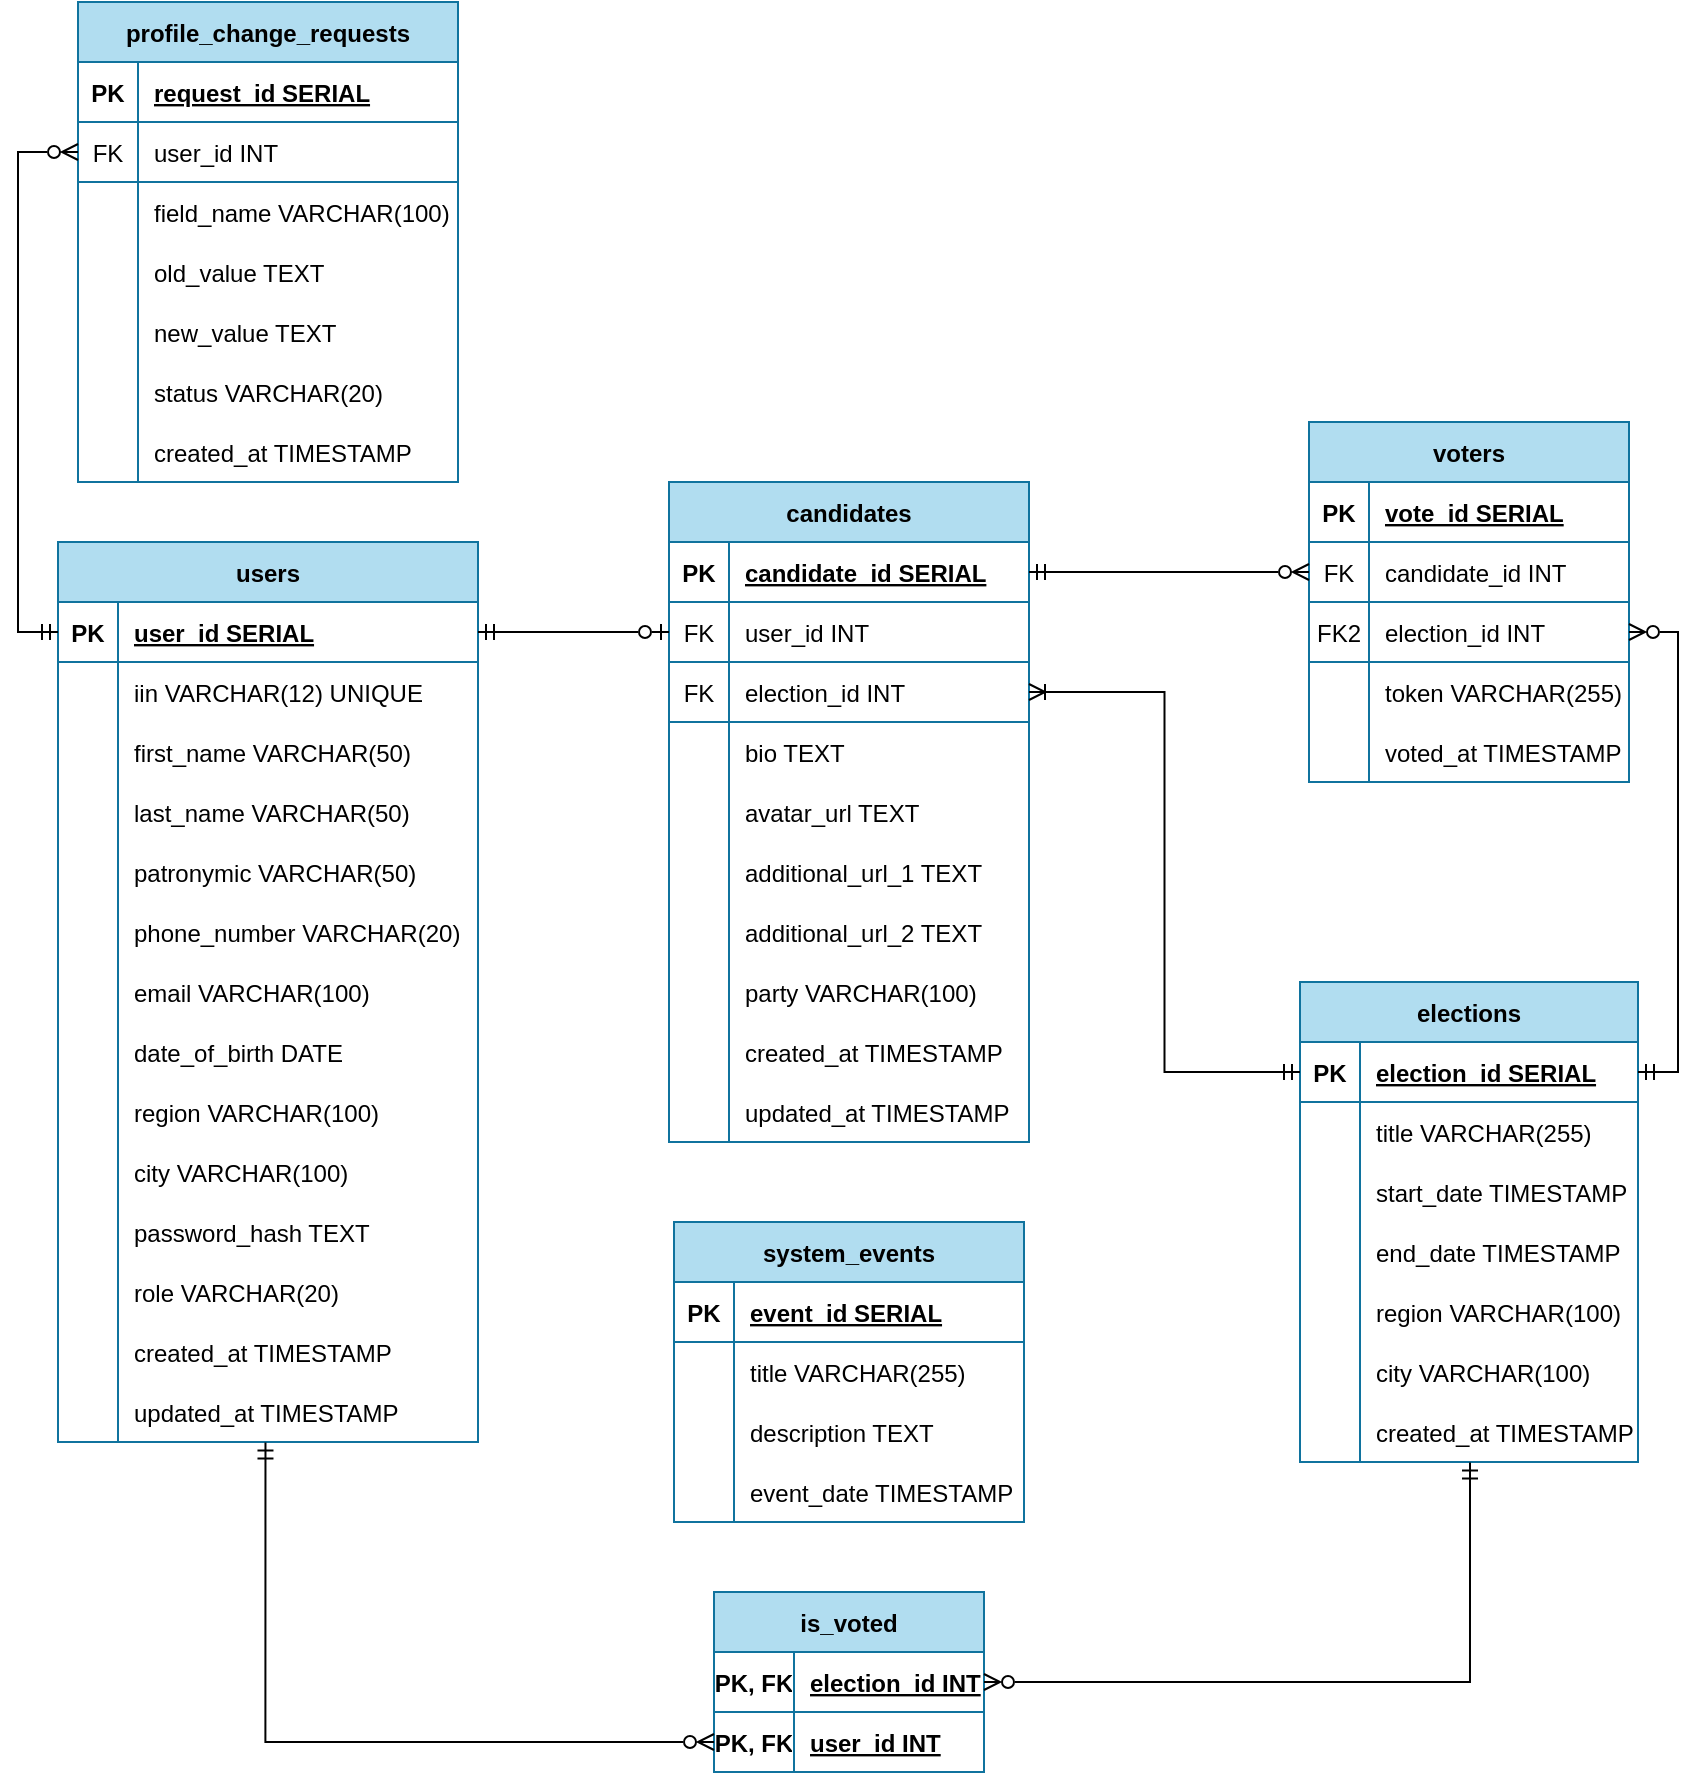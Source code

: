 <mxfile version="26.0.11">
  <diagram id="R2lEEEUBdFMjLlhIrx00" name="Page-1">
    <mxGraphModel dx="3614" dy="1018" grid="1" gridSize="10" guides="1" tooltips="1" connect="1" arrows="1" fold="1" page="1" pageScale="1" pageWidth="850" pageHeight="1100" math="0" shadow="0" extFonts="Permanent Marker^https://fonts.googleapis.com/css?family=Permanent+Marker">
      <root>
        <mxCell id="0" />
        <mxCell id="1" parent="0" />
        <mxCell id="EfWJi1ND5k8E269qfW6X-143" value="users" style="shape=table;startSize=30;container=1;collapsible=1;childLayout=tableLayout;fixedRows=1;rowLines=0;fontStyle=1;align=center;resizeLast=1;fillColor=#b1ddf0;strokeColor=#10739e;" parent="1" vertex="1">
          <mxGeometry x="-1670" y="378" width="210" height="450" as="geometry" />
        </mxCell>
        <mxCell id="EfWJi1ND5k8E269qfW6X-144" value="" style="shape=tableRow;horizontal=0;startSize=0;swimlaneHead=0;swimlaneBody=0;fillColor=none;collapsible=0;dropTarget=0;points=[[0,0.5],[1,0.5]];portConstraint=eastwest;strokeColor=inherit;top=0;left=0;right=0;bottom=1;" parent="EfWJi1ND5k8E269qfW6X-143" vertex="1">
          <mxGeometry y="30" width="210" height="30" as="geometry" />
        </mxCell>
        <mxCell id="EfWJi1ND5k8E269qfW6X-145" value="PK" style="shape=partialRectangle;overflow=hidden;connectable=0;fillColor=none;strokeColor=inherit;top=0;left=0;bottom=0;right=0;fontStyle=1;" parent="EfWJi1ND5k8E269qfW6X-144" vertex="1">
          <mxGeometry width="30" height="30" as="geometry">
            <mxRectangle width="30" height="30" as="alternateBounds" />
          </mxGeometry>
        </mxCell>
        <mxCell id="EfWJi1ND5k8E269qfW6X-146" value="user_id SERIAL " style="shape=partialRectangle;overflow=hidden;connectable=0;fillColor=none;align=left;strokeColor=inherit;top=0;left=0;bottom=0;right=0;spacingLeft=6;fontStyle=5;" parent="EfWJi1ND5k8E269qfW6X-144" vertex="1">
          <mxGeometry x="30" width="180" height="30" as="geometry">
            <mxRectangle width="180" height="30" as="alternateBounds" />
          </mxGeometry>
        </mxCell>
        <mxCell id="EfWJi1ND5k8E269qfW6X-147" value="" style="shape=tableRow;horizontal=0;startSize=0;swimlaneHead=0;swimlaneBody=0;fillColor=none;collapsible=0;dropTarget=0;points=[[0,0.5],[1,0.5]];portConstraint=eastwest;strokeColor=inherit;top=0;left=0;right=0;bottom=0;" parent="EfWJi1ND5k8E269qfW6X-143" vertex="1">
          <mxGeometry y="60" width="210" height="30" as="geometry" />
        </mxCell>
        <mxCell id="EfWJi1ND5k8E269qfW6X-148" value="" style="shape=partialRectangle;overflow=hidden;connectable=0;fillColor=none;strokeColor=inherit;top=0;left=0;bottom=0;right=0;" parent="EfWJi1ND5k8E269qfW6X-147" vertex="1">
          <mxGeometry width="30" height="30" as="geometry">
            <mxRectangle width="30" height="30" as="alternateBounds" />
          </mxGeometry>
        </mxCell>
        <mxCell id="EfWJi1ND5k8E269qfW6X-149" value="iin VARCHAR(12) UNIQUE" style="shape=partialRectangle;overflow=hidden;connectable=0;fillColor=none;align=left;strokeColor=inherit;top=0;left=0;bottom=0;right=0;spacingLeft=6;" parent="EfWJi1ND5k8E269qfW6X-147" vertex="1">
          <mxGeometry x="30" width="180" height="30" as="geometry">
            <mxRectangle width="180" height="30" as="alternateBounds" />
          </mxGeometry>
        </mxCell>
        <mxCell id="EfWJi1ND5k8E269qfW6X-150" value="" style="shape=tableRow;horizontal=0;startSize=0;swimlaneHead=0;swimlaneBody=0;fillColor=none;collapsible=0;dropTarget=0;points=[[0,0.5],[1,0.5]];portConstraint=eastwest;strokeColor=inherit;top=0;left=0;right=0;bottom=0;" parent="EfWJi1ND5k8E269qfW6X-143" vertex="1">
          <mxGeometry y="90" width="210" height="30" as="geometry" />
        </mxCell>
        <mxCell id="EfWJi1ND5k8E269qfW6X-151" value="" style="shape=partialRectangle;overflow=hidden;connectable=0;fillColor=none;strokeColor=inherit;top=0;left=0;bottom=0;right=0;" parent="EfWJi1ND5k8E269qfW6X-150" vertex="1">
          <mxGeometry width="30" height="30" as="geometry">
            <mxRectangle width="30" height="30" as="alternateBounds" />
          </mxGeometry>
        </mxCell>
        <mxCell id="EfWJi1ND5k8E269qfW6X-152" value="first_name VARCHAR(50)" style="shape=partialRectangle;overflow=hidden;connectable=0;fillColor=none;align=left;strokeColor=inherit;top=0;left=0;bottom=0;right=0;spacingLeft=6;" parent="EfWJi1ND5k8E269qfW6X-150" vertex="1">
          <mxGeometry x="30" width="180" height="30" as="geometry">
            <mxRectangle width="180" height="30" as="alternateBounds" />
          </mxGeometry>
        </mxCell>
        <mxCell id="EfWJi1ND5k8E269qfW6X-153" value="" style="shape=tableRow;horizontal=0;startSize=0;swimlaneHead=0;swimlaneBody=0;fillColor=none;collapsible=0;dropTarget=0;points=[[0,0.5],[1,0.5]];portConstraint=eastwest;strokeColor=inherit;top=0;left=0;right=0;bottom=0;" parent="EfWJi1ND5k8E269qfW6X-143" vertex="1">
          <mxGeometry y="120" width="210" height="30" as="geometry" />
        </mxCell>
        <mxCell id="EfWJi1ND5k8E269qfW6X-154" value="" style="shape=partialRectangle;overflow=hidden;connectable=0;fillColor=none;strokeColor=inherit;top=0;left=0;bottom=0;right=0;" parent="EfWJi1ND5k8E269qfW6X-153" vertex="1">
          <mxGeometry width="30" height="30" as="geometry">
            <mxRectangle width="30" height="30" as="alternateBounds" />
          </mxGeometry>
        </mxCell>
        <mxCell id="EfWJi1ND5k8E269qfW6X-155" value="last_name VARCHAR(50)" style="shape=partialRectangle;overflow=hidden;connectable=0;fillColor=none;align=left;strokeColor=inherit;top=0;left=0;bottom=0;right=0;spacingLeft=6;" parent="EfWJi1ND5k8E269qfW6X-153" vertex="1">
          <mxGeometry x="30" width="180" height="30" as="geometry">
            <mxRectangle width="180" height="30" as="alternateBounds" />
          </mxGeometry>
        </mxCell>
        <mxCell id="EfWJi1ND5k8E269qfW6X-156" value="" style="shape=tableRow;horizontal=0;startSize=0;swimlaneHead=0;swimlaneBody=0;fillColor=none;collapsible=0;dropTarget=0;points=[[0,0.5],[1,0.5]];portConstraint=eastwest;strokeColor=inherit;top=0;left=0;right=0;bottom=0;" parent="EfWJi1ND5k8E269qfW6X-143" vertex="1">
          <mxGeometry y="150" width="210" height="30" as="geometry" />
        </mxCell>
        <mxCell id="EfWJi1ND5k8E269qfW6X-157" value="" style="shape=partialRectangle;overflow=hidden;connectable=0;fillColor=none;strokeColor=inherit;top=0;left=0;bottom=0;right=0;" parent="EfWJi1ND5k8E269qfW6X-156" vertex="1">
          <mxGeometry width="30" height="30" as="geometry">
            <mxRectangle width="30" height="30" as="alternateBounds" />
          </mxGeometry>
        </mxCell>
        <mxCell id="EfWJi1ND5k8E269qfW6X-158" value="patronymic VARCHAR(50)" style="shape=partialRectangle;overflow=hidden;connectable=0;fillColor=none;align=left;strokeColor=inherit;top=0;left=0;bottom=0;right=0;spacingLeft=6;" parent="EfWJi1ND5k8E269qfW6X-156" vertex="1">
          <mxGeometry x="30" width="180" height="30" as="geometry">
            <mxRectangle width="180" height="30" as="alternateBounds" />
          </mxGeometry>
        </mxCell>
        <mxCell id="EfWJi1ND5k8E269qfW6X-159" value="" style="shape=tableRow;horizontal=0;startSize=0;swimlaneHead=0;swimlaneBody=0;fillColor=none;collapsible=0;dropTarget=0;points=[[0,0.5],[1,0.5]];portConstraint=eastwest;strokeColor=inherit;top=0;left=0;right=0;bottom=0;" parent="EfWJi1ND5k8E269qfW6X-143" vertex="1">
          <mxGeometry y="180" width="210" height="30" as="geometry" />
        </mxCell>
        <mxCell id="EfWJi1ND5k8E269qfW6X-160" value="" style="shape=partialRectangle;overflow=hidden;connectable=0;fillColor=none;strokeColor=inherit;top=0;left=0;bottom=0;right=0;" parent="EfWJi1ND5k8E269qfW6X-159" vertex="1">
          <mxGeometry width="30" height="30" as="geometry">
            <mxRectangle width="30" height="30" as="alternateBounds" />
          </mxGeometry>
        </mxCell>
        <mxCell id="EfWJi1ND5k8E269qfW6X-161" value="phone_number VARCHAR(20)" style="shape=partialRectangle;overflow=hidden;connectable=0;fillColor=none;align=left;strokeColor=inherit;top=0;left=0;bottom=0;right=0;spacingLeft=6;" parent="EfWJi1ND5k8E269qfW6X-159" vertex="1">
          <mxGeometry x="30" width="180" height="30" as="geometry">
            <mxRectangle width="180" height="30" as="alternateBounds" />
          </mxGeometry>
        </mxCell>
        <mxCell id="EfWJi1ND5k8E269qfW6X-162" value="" style="shape=tableRow;horizontal=0;startSize=0;swimlaneHead=0;swimlaneBody=0;fillColor=none;collapsible=0;dropTarget=0;points=[[0,0.5],[1,0.5]];portConstraint=eastwest;strokeColor=inherit;top=0;left=0;right=0;bottom=0;" parent="EfWJi1ND5k8E269qfW6X-143" vertex="1">
          <mxGeometry y="210" width="210" height="30" as="geometry" />
        </mxCell>
        <mxCell id="EfWJi1ND5k8E269qfW6X-163" value="" style="shape=partialRectangle;overflow=hidden;connectable=0;fillColor=none;strokeColor=inherit;top=0;left=0;bottom=0;right=0;" parent="EfWJi1ND5k8E269qfW6X-162" vertex="1">
          <mxGeometry width="30" height="30" as="geometry">
            <mxRectangle width="30" height="30" as="alternateBounds" />
          </mxGeometry>
        </mxCell>
        <mxCell id="EfWJi1ND5k8E269qfW6X-164" value="email VARCHAR(100)" style="shape=partialRectangle;overflow=hidden;connectable=0;fillColor=none;align=left;strokeColor=inherit;top=0;left=0;bottom=0;right=0;spacingLeft=6;" parent="EfWJi1ND5k8E269qfW6X-162" vertex="1">
          <mxGeometry x="30" width="180" height="30" as="geometry">
            <mxRectangle width="180" height="30" as="alternateBounds" />
          </mxGeometry>
        </mxCell>
        <mxCell id="EfWJi1ND5k8E269qfW6X-165" value="" style="shape=tableRow;horizontal=0;startSize=0;swimlaneHead=0;swimlaneBody=0;fillColor=none;collapsible=0;dropTarget=0;points=[[0,0.5],[1,0.5]];portConstraint=eastwest;strokeColor=inherit;top=0;left=0;right=0;bottom=0;" parent="EfWJi1ND5k8E269qfW6X-143" vertex="1">
          <mxGeometry y="240" width="210" height="30" as="geometry" />
        </mxCell>
        <mxCell id="EfWJi1ND5k8E269qfW6X-166" value="" style="shape=partialRectangle;overflow=hidden;connectable=0;fillColor=none;strokeColor=inherit;top=0;left=0;bottom=0;right=0;" parent="EfWJi1ND5k8E269qfW6X-165" vertex="1">
          <mxGeometry width="30" height="30" as="geometry">
            <mxRectangle width="30" height="30" as="alternateBounds" />
          </mxGeometry>
        </mxCell>
        <mxCell id="EfWJi1ND5k8E269qfW6X-167" value="date_of_birth DATE" style="shape=partialRectangle;overflow=hidden;connectable=0;fillColor=none;align=left;strokeColor=inherit;top=0;left=0;bottom=0;right=0;spacingLeft=6;" parent="EfWJi1ND5k8E269qfW6X-165" vertex="1">
          <mxGeometry x="30" width="180" height="30" as="geometry">
            <mxRectangle width="180" height="30" as="alternateBounds" />
          </mxGeometry>
        </mxCell>
        <mxCell id="EfWJi1ND5k8E269qfW6X-168" value="" style="shape=tableRow;horizontal=0;startSize=0;swimlaneHead=0;swimlaneBody=0;fillColor=none;collapsible=0;dropTarget=0;points=[[0,0.5],[1,0.5]];portConstraint=eastwest;strokeColor=inherit;top=0;left=0;right=0;bottom=0;" parent="EfWJi1ND5k8E269qfW6X-143" vertex="1">
          <mxGeometry y="270" width="210" height="30" as="geometry" />
        </mxCell>
        <mxCell id="EfWJi1ND5k8E269qfW6X-169" value="" style="shape=partialRectangle;overflow=hidden;connectable=0;fillColor=none;strokeColor=inherit;top=0;left=0;bottom=0;right=0;" parent="EfWJi1ND5k8E269qfW6X-168" vertex="1">
          <mxGeometry width="30" height="30" as="geometry">
            <mxRectangle width="30" height="30" as="alternateBounds" />
          </mxGeometry>
        </mxCell>
        <mxCell id="EfWJi1ND5k8E269qfW6X-170" value="region VARCHAR(100)" style="shape=partialRectangle;overflow=hidden;connectable=0;fillColor=none;align=left;strokeColor=inherit;top=0;left=0;bottom=0;right=0;spacingLeft=6;" parent="EfWJi1ND5k8E269qfW6X-168" vertex="1">
          <mxGeometry x="30" width="180" height="30" as="geometry">
            <mxRectangle width="180" height="30" as="alternateBounds" />
          </mxGeometry>
        </mxCell>
        <mxCell id="EfWJi1ND5k8E269qfW6X-171" value="" style="shape=tableRow;horizontal=0;startSize=0;swimlaneHead=0;swimlaneBody=0;fillColor=none;collapsible=0;dropTarget=0;points=[[0,0.5],[1,0.5]];portConstraint=eastwest;strokeColor=inherit;top=0;left=0;right=0;bottom=0;" parent="EfWJi1ND5k8E269qfW6X-143" vertex="1">
          <mxGeometry y="300" width="210" height="30" as="geometry" />
        </mxCell>
        <mxCell id="EfWJi1ND5k8E269qfW6X-172" value="" style="shape=partialRectangle;overflow=hidden;connectable=0;fillColor=none;strokeColor=inherit;top=0;left=0;bottom=0;right=0;" parent="EfWJi1ND5k8E269qfW6X-171" vertex="1">
          <mxGeometry width="30" height="30" as="geometry">
            <mxRectangle width="30" height="30" as="alternateBounds" />
          </mxGeometry>
        </mxCell>
        <mxCell id="EfWJi1ND5k8E269qfW6X-173" value="city VARCHAR(100)" style="shape=partialRectangle;overflow=hidden;connectable=0;fillColor=none;align=left;strokeColor=inherit;top=0;left=0;bottom=0;right=0;spacingLeft=6;" parent="EfWJi1ND5k8E269qfW6X-171" vertex="1">
          <mxGeometry x="30" width="180" height="30" as="geometry">
            <mxRectangle width="180" height="30" as="alternateBounds" />
          </mxGeometry>
        </mxCell>
        <mxCell id="EfWJi1ND5k8E269qfW6X-174" value="" style="shape=tableRow;horizontal=0;startSize=0;swimlaneHead=0;swimlaneBody=0;fillColor=none;collapsible=0;dropTarget=0;points=[[0,0.5],[1,0.5]];portConstraint=eastwest;strokeColor=inherit;top=0;left=0;right=0;bottom=0;" parent="EfWJi1ND5k8E269qfW6X-143" vertex="1">
          <mxGeometry y="330" width="210" height="30" as="geometry" />
        </mxCell>
        <mxCell id="EfWJi1ND5k8E269qfW6X-175" value="" style="shape=partialRectangle;overflow=hidden;connectable=0;fillColor=none;strokeColor=inherit;top=0;left=0;bottom=0;right=0;" parent="EfWJi1ND5k8E269qfW6X-174" vertex="1">
          <mxGeometry width="30" height="30" as="geometry">
            <mxRectangle width="30" height="30" as="alternateBounds" />
          </mxGeometry>
        </mxCell>
        <mxCell id="EfWJi1ND5k8E269qfW6X-176" value="password_hash TEXT" style="shape=partialRectangle;overflow=hidden;connectable=0;fillColor=none;align=left;strokeColor=inherit;top=0;left=0;bottom=0;right=0;spacingLeft=6;" parent="EfWJi1ND5k8E269qfW6X-174" vertex="1">
          <mxGeometry x="30" width="180" height="30" as="geometry">
            <mxRectangle width="180" height="30" as="alternateBounds" />
          </mxGeometry>
        </mxCell>
        <mxCell id="EfWJi1ND5k8E269qfW6X-177" value="" style="shape=tableRow;horizontal=0;startSize=0;swimlaneHead=0;swimlaneBody=0;fillColor=none;collapsible=0;dropTarget=0;points=[[0,0.5],[1,0.5]];portConstraint=eastwest;strokeColor=inherit;top=0;left=0;right=0;bottom=0;" parent="EfWJi1ND5k8E269qfW6X-143" vertex="1">
          <mxGeometry y="360" width="210" height="30" as="geometry" />
        </mxCell>
        <mxCell id="EfWJi1ND5k8E269qfW6X-178" value="" style="shape=partialRectangle;overflow=hidden;connectable=0;fillColor=none;strokeColor=inherit;top=0;left=0;bottom=0;right=0;" parent="EfWJi1ND5k8E269qfW6X-177" vertex="1">
          <mxGeometry width="30" height="30" as="geometry">
            <mxRectangle width="30" height="30" as="alternateBounds" />
          </mxGeometry>
        </mxCell>
        <mxCell id="EfWJi1ND5k8E269qfW6X-179" value="role VARCHAR(20)" style="shape=partialRectangle;overflow=hidden;connectable=0;fillColor=none;align=left;strokeColor=inherit;top=0;left=0;bottom=0;right=0;spacingLeft=6;" parent="EfWJi1ND5k8E269qfW6X-177" vertex="1">
          <mxGeometry x="30" width="180" height="30" as="geometry">
            <mxRectangle width="180" height="30" as="alternateBounds" />
          </mxGeometry>
        </mxCell>
        <mxCell id="EfWJi1ND5k8E269qfW6X-180" value="" style="shape=tableRow;horizontal=0;startSize=0;swimlaneHead=0;swimlaneBody=0;fillColor=none;collapsible=0;dropTarget=0;points=[[0,0.5],[1,0.5]];portConstraint=eastwest;strokeColor=inherit;top=0;left=0;right=0;bottom=0;" parent="EfWJi1ND5k8E269qfW6X-143" vertex="1">
          <mxGeometry y="390" width="210" height="30" as="geometry" />
        </mxCell>
        <mxCell id="EfWJi1ND5k8E269qfW6X-181" value="" style="shape=partialRectangle;overflow=hidden;connectable=0;fillColor=none;strokeColor=inherit;top=0;left=0;bottom=0;right=0;" parent="EfWJi1ND5k8E269qfW6X-180" vertex="1">
          <mxGeometry width="30" height="30" as="geometry">
            <mxRectangle width="30" height="30" as="alternateBounds" />
          </mxGeometry>
        </mxCell>
        <mxCell id="EfWJi1ND5k8E269qfW6X-182" value="created_at TIMESTAMP" style="shape=partialRectangle;overflow=hidden;connectable=0;fillColor=none;align=left;strokeColor=inherit;top=0;left=0;bottom=0;right=0;spacingLeft=6;" parent="EfWJi1ND5k8E269qfW6X-180" vertex="1">
          <mxGeometry x="30" width="180" height="30" as="geometry">
            <mxRectangle width="180" height="30" as="alternateBounds" />
          </mxGeometry>
        </mxCell>
        <mxCell id="EfWJi1ND5k8E269qfW6X-183" value="" style="shape=tableRow;horizontal=0;startSize=0;swimlaneHead=0;swimlaneBody=0;fillColor=none;collapsible=0;dropTarget=0;points=[[0,0.5],[1,0.5]];portConstraint=eastwest;strokeColor=inherit;top=0;left=0;right=0;bottom=0;" parent="EfWJi1ND5k8E269qfW6X-143" vertex="1">
          <mxGeometry y="420" width="210" height="30" as="geometry" />
        </mxCell>
        <mxCell id="EfWJi1ND5k8E269qfW6X-184" value="" style="shape=partialRectangle;overflow=hidden;connectable=0;fillColor=none;strokeColor=inherit;top=0;left=0;bottom=0;right=0;" parent="EfWJi1ND5k8E269qfW6X-183" vertex="1">
          <mxGeometry width="30" height="30" as="geometry">
            <mxRectangle width="30" height="30" as="alternateBounds" />
          </mxGeometry>
        </mxCell>
        <mxCell id="EfWJi1ND5k8E269qfW6X-185" value="updated_at TIMESTAMP" style="shape=partialRectangle;overflow=hidden;connectable=0;fillColor=none;align=left;strokeColor=inherit;top=0;left=0;bottom=0;right=0;spacingLeft=6;" parent="EfWJi1ND5k8E269qfW6X-183" vertex="1">
          <mxGeometry x="30" width="180" height="30" as="geometry">
            <mxRectangle width="180" height="30" as="alternateBounds" />
          </mxGeometry>
        </mxCell>
        <mxCell id="EfWJi1ND5k8E269qfW6X-186" value="candidates" style="shape=table;startSize=30;container=1;collapsible=1;childLayout=tableLayout;fixedRows=1;rowLines=0;fontStyle=1;align=center;resizeLast=1;fillColor=#b1ddf0;strokeColor=#10739e;" parent="1" vertex="1">
          <mxGeometry x="-1364.5" y="348" width="180" height="330" as="geometry" />
        </mxCell>
        <mxCell id="EfWJi1ND5k8E269qfW6X-187" value="" style="shape=tableRow;horizontal=0;startSize=0;swimlaneHead=0;swimlaneBody=0;fillColor=none;collapsible=0;dropTarget=0;points=[[0,0.5],[1,0.5]];portConstraint=eastwest;strokeColor=inherit;top=0;left=0;right=0;bottom=1;" parent="EfWJi1ND5k8E269qfW6X-186" vertex="1">
          <mxGeometry y="30" width="180" height="30" as="geometry" />
        </mxCell>
        <mxCell id="EfWJi1ND5k8E269qfW6X-188" value="PK" style="shape=partialRectangle;overflow=hidden;connectable=0;fillColor=none;strokeColor=inherit;top=0;left=0;bottom=0;right=0;fontStyle=1;" parent="EfWJi1ND5k8E269qfW6X-187" vertex="1">
          <mxGeometry width="30" height="30" as="geometry">
            <mxRectangle width="30" height="30" as="alternateBounds" />
          </mxGeometry>
        </mxCell>
        <mxCell id="EfWJi1ND5k8E269qfW6X-189" value="candidate_id SERIAL" style="shape=partialRectangle;overflow=hidden;connectable=0;fillColor=none;align=left;strokeColor=inherit;top=0;left=0;bottom=0;right=0;spacingLeft=6;fontStyle=5;" parent="EfWJi1ND5k8E269qfW6X-187" vertex="1">
          <mxGeometry x="30" width="150" height="30" as="geometry">
            <mxRectangle width="150" height="30" as="alternateBounds" />
          </mxGeometry>
        </mxCell>
        <mxCell id="EfWJi1ND5k8E269qfW6X-190" value="" style="shape=tableRow;horizontal=0;startSize=0;swimlaneHead=0;swimlaneBody=0;fillColor=none;collapsible=0;dropTarget=0;points=[[0,0.5],[1,0.5]];portConstraint=eastwest;strokeColor=inherit;top=0;left=0;right=0;bottom=1;" parent="EfWJi1ND5k8E269qfW6X-186" vertex="1">
          <mxGeometry y="60" width="180" height="30" as="geometry" />
        </mxCell>
        <mxCell id="EfWJi1ND5k8E269qfW6X-191" value="FK" style="shape=partialRectangle;overflow=hidden;connectable=0;fillColor=none;strokeColor=inherit;top=0;left=0;bottom=0;right=0;fontStyle=0;" parent="EfWJi1ND5k8E269qfW6X-190" vertex="1">
          <mxGeometry width="30" height="30" as="geometry">
            <mxRectangle width="30" height="30" as="alternateBounds" />
          </mxGeometry>
        </mxCell>
        <mxCell id="EfWJi1ND5k8E269qfW6X-192" value="user_id INT" style="shape=partialRectangle;overflow=hidden;connectable=0;fillColor=none;align=left;strokeColor=inherit;top=0;left=0;bottom=0;right=0;spacingLeft=6;fontStyle=0;" parent="EfWJi1ND5k8E269qfW6X-190" vertex="1">
          <mxGeometry x="30" width="150" height="30" as="geometry">
            <mxRectangle width="150" height="30" as="alternateBounds" />
          </mxGeometry>
        </mxCell>
        <mxCell id="EfWJi1ND5k8E269qfW6X-193" value="" style="shape=tableRow;horizontal=0;startSize=0;swimlaneHead=0;swimlaneBody=0;fillColor=none;collapsible=0;dropTarget=0;points=[[0,0.5],[1,0.5]];portConstraint=eastwest;strokeColor=inherit;top=0;left=0;right=0;bottom=1;" parent="EfWJi1ND5k8E269qfW6X-186" vertex="1">
          <mxGeometry y="90" width="180" height="30" as="geometry" />
        </mxCell>
        <mxCell id="EfWJi1ND5k8E269qfW6X-194" value="FK" style="shape=partialRectangle;overflow=hidden;connectable=0;fillColor=none;strokeColor=inherit;top=0;left=0;bottom=0;right=0;fontStyle=0;" parent="EfWJi1ND5k8E269qfW6X-193" vertex="1">
          <mxGeometry width="30" height="30" as="geometry">
            <mxRectangle width="30" height="30" as="alternateBounds" />
          </mxGeometry>
        </mxCell>
        <mxCell id="EfWJi1ND5k8E269qfW6X-195" value="election_id INT" style="shape=partialRectangle;overflow=hidden;connectable=0;fillColor=none;align=left;strokeColor=inherit;top=0;left=0;bottom=0;right=0;spacingLeft=6;fontStyle=0;" parent="EfWJi1ND5k8E269qfW6X-193" vertex="1">
          <mxGeometry x="30" width="150" height="30" as="geometry">
            <mxRectangle width="150" height="30" as="alternateBounds" />
          </mxGeometry>
        </mxCell>
        <mxCell id="EfWJi1ND5k8E269qfW6X-196" value="" style="shape=tableRow;horizontal=0;startSize=0;swimlaneHead=0;swimlaneBody=0;fillColor=none;collapsible=0;dropTarget=0;points=[[0,0.5],[1,0.5]];portConstraint=eastwest;strokeColor=inherit;top=0;left=0;right=0;bottom=0;" parent="EfWJi1ND5k8E269qfW6X-186" vertex="1">
          <mxGeometry y="120" width="180" height="30" as="geometry" />
        </mxCell>
        <mxCell id="EfWJi1ND5k8E269qfW6X-197" value="" style="shape=partialRectangle;overflow=hidden;connectable=0;fillColor=none;strokeColor=inherit;top=0;left=0;bottom=0;right=0;" parent="EfWJi1ND5k8E269qfW6X-196" vertex="1">
          <mxGeometry width="30" height="30" as="geometry">
            <mxRectangle width="30" height="30" as="alternateBounds" />
          </mxGeometry>
        </mxCell>
        <mxCell id="EfWJi1ND5k8E269qfW6X-198" value="bio TEXT" style="shape=partialRectangle;overflow=hidden;connectable=0;fillColor=none;align=left;strokeColor=inherit;top=0;left=0;bottom=0;right=0;spacingLeft=6;" parent="EfWJi1ND5k8E269qfW6X-196" vertex="1">
          <mxGeometry x="30" width="150" height="30" as="geometry">
            <mxRectangle width="150" height="30" as="alternateBounds" />
          </mxGeometry>
        </mxCell>
        <mxCell id="w-hvnOm-14S6TRKIFBkr-24" value="" style="shape=tableRow;horizontal=0;startSize=0;swimlaneHead=0;swimlaneBody=0;fillColor=none;collapsible=0;dropTarget=0;points=[[0,0.5],[1,0.5]];portConstraint=eastwest;strokeColor=inherit;top=0;left=0;right=0;bottom=0;" vertex="1" parent="EfWJi1ND5k8E269qfW6X-186">
          <mxGeometry y="150" width="180" height="30" as="geometry" />
        </mxCell>
        <mxCell id="w-hvnOm-14S6TRKIFBkr-25" value="" style="shape=partialRectangle;overflow=hidden;connectable=0;fillColor=none;strokeColor=inherit;top=0;left=0;bottom=0;right=0;" vertex="1" parent="w-hvnOm-14S6TRKIFBkr-24">
          <mxGeometry width="30" height="30" as="geometry">
            <mxRectangle width="30" height="30" as="alternateBounds" />
          </mxGeometry>
        </mxCell>
        <mxCell id="w-hvnOm-14S6TRKIFBkr-26" value="avatar_url TEXT" style="shape=partialRectangle;overflow=hidden;connectable=0;fillColor=none;align=left;strokeColor=inherit;top=0;left=0;bottom=0;right=0;spacingLeft=6;" vertex="1" parent="w-hvnOm-14S6TRKIFBkr-24">
          <mxGeometry x="30" width="150" height="30" as="geometry">
            <mxRectangle width="150" height="30" as="alternateBounds" />
          </mxGeometry>
        </mxCell>
        <mxCell id="w-hvnOm-14S6TRKIFBkr-27" value="" style="shape=tableRow;horizontal=0;startSize=0;swimlaneHead=0;swimlaneBody=0;fillColor=none;collapsible=0;dropTarget=0;points=[[0,0.5],[1,0.5]];portConstraint=eastwest;strokeColor=inherit;top=0;left=0;right=0;bottom=0;" vertex="1" parent="EfWJi1ND5k8E269qfW6X-186">
          <mxGeometry y="180" width="180" height="30" as="geometry" />
        </mxCell>
        <mxCell id="w-hvnOm-14S6TRKIFBkr-28" value="" style="shape=partialRectangle;overflow=hidden;connectable=0;fillColor=none;strokeColor=inherit;top=0;left=0;bottom=0;right=0;" vertex="1" parent="w-hvnOm-14S6TRKIFBkr-27">
          <mxGeometry width="30" height="30" as="geometry">
            <mxRectangle width="30" height="30" as="alternateBounds" />
          </mxGeometry>
        </mxCell>
        <mxCell id="w-hvnOm-14S6TRKIFBkr-29" value="additional_url_1 TEXT" style="shape=partialRectangle;overflow=hidden;connectable=0;fillColor=none;align=left;strokeColor=inherit;top=0;left=0;bottom=0;right=0;spacingLeft=6;" vertex="1" parent="w-hvnOm-14S6TRKIFBkr-27">
          <mxGeometry x="30" width="150" height="30" as="geometry">
            <mxRectangle width="150" height="30" as="alternateBounds" />
          </mxGeometry>
        </mxCell>
        <mxCell id="w-hvnOm-14S6TRKIFBkr-30" value="" style="shape=tableRow;horizontal=0;startSize=0;swimlaneHead=0;swimlaneBody=0;fillColor=none;collapsible=0;dropTarget=0;points=[[0,0.5],[1,0.5]];portConstraint=eastwest;strokeColor=inherit;top=0;left=0;right=0;bottom=0;" vertex="1" parent="EfWJi1ND5k8E269qfW6X-186">
          <mxGeometry y="210" width="180" height="30" as="geometry" />
        </mxCell>
        <mxCell id="w-hvnOm-14S6TRKIFBkr-31" value="" style="shape=partialRectangle;overflow=hidden;connectable=0;fillColor=none;strokeColor=inherit;top=0;left=0;bottom=0;right=0;" vertex="1" parent="w-hvnOm-14S6TRKIFBkr-30">
          <mxGeometry width="30" height="30" as="geometry">
            <mxRectangle width="30" height="30" as="alternateBounds" />
          </mxGeometry>
        </mxCell>
        <mxCell id="w-hvnOm-14S6TRKIFBkr-32" value="additional_url_2 TEXT" style="shape=partialRectangle;overflow=hidden;connectable=0;fillColor=none;align=left;strokeColor=inherit;top=0;left=0;bottom=0;right=0;spacingLeft=6;" vertex="1" parent="w-hvnOm-14S6TRKIFBkr-30">
          <mxGeometry x="30" width="150" height="30" as="geometry">
            <mxRectangle width="150" height="30" as="alternateBounds" />
          </mxGeometry>
        </mxCell>
        <mxCell id="EfWJi1ND5k8E269qfW6X-199" value="" style="shape=tableRow;horizontal=0;startSize=0;swimlaneHead=0;swimlaneBody=0;fillColor=none;collapsible=0;dropTarget=0;points=[[0,0.5],[1,0.5]];portConstraint=eastwest;strokeColor=inherit;top=0;left=0;right=0;bottom=0;" parent="EfWJi1ND5k8E269qfW6X-186" vertex="1">
          <mxGeometry y="240" width="180" height="30" as="geometry" />
        </mxCell>
        <mxCell id="EfWJi1ND5k8E269qfW6X-200" value="" style="shape=partialRectangle;overflow=hidden;connectable=0;fillColor=none;strokeColor=inherit;top=0;left=0;bottom=0;right=0;" parent="EfWJi1ND5k8E269qfW6X-199" vertex="1">
          <mxGeometry width="30" height="30" as="geometry">
            <mxRectangle width="30" height="30" as="alternateBounds" />
          </mxGeometry>
        </mxCell>
        <mxCell id="EfWJi1ND5k8E269qfW6X-201" value="party VARCHAR(100)" style="shape=partialRectangle;overflow=hidden;connectable=0;fillColor=none;align=left;strokeColor=inherit;top=0;left=0;bottom=0;right=0;spacingLeft=6;" parent="EfWJi1ND5k8E269qfW6X-199" vertex="1">
          <mxGeometry x="30" width="150" height="30" as="geometry">
            <mxRectangle width="150" height="30" as="alternateBounds" />
          </mxGeometry>
        </mxCell>
        <mxCell id="EfWJi1ND5k8E269qfW6X-202" value="" style="shape=tableRow;horizontal=0;startSize=0;swimlaneHead=0;swimlaneBody=0;fillColor=none;collapsible=0;dropTarget=0;points=[[0,0.5],[1,0.5]];portConstraint=eastwest;strokeColor=inherit;top=0;left=0;right=0;bottom=0;" parent="EfWJi1ND5k8E269qfW6X-186" vertex="1">
          <mxGeometry y="270" width="180" height="30" as="geometry" />
        </mxCell>
        <mxCell id="EfWJi1ND5k8E269qfW6X-203" value="" style="shape=partialRectangle;overflow=hidden;connectable=0;fillColor=none;strokeColor=inherit;top=0;left=0;bottom=0;right=0;" parent="EfWJi1ND5k8E269qfW6X-202" vertex="1">
          <mxGeometry width="30" height="30" as="geometry">
            <mxRectangle width="30" height="30" as="alternateBounds" />
          </mxGeometry>
        </mxCell>
        <mxCell id="EfWJi1ND5k8E269qfW6X-204" value="created_at TIMESTAMP" style="shape=partialRectangle;overflow=hidden;connectable=0;fillColor=none;align=left;strokeColor=inherit;top=0;left=0;bottom=0;right=0;spacingLeft=6;" parent="EfWJi1ND5k8E269qfW6X-202" vertex="1">
          <mxGeometry x="30" width="150" height="30" as="geometry">
            <mxRectangle width="150" height="30" as="alternateBounds" />
          </mxGeometry>
        </mxCell>
        <mxCell id="EfWJi1ND5k8E269qfW6X-205" value="" style="shape=tableRow;horizontal=0;startSize=0;swimlaneHead=0;swimlaneBody=0;fillColor=none;collapsible=0;dropTarget=0;points=[[0,0.5],[1,0.5]];portConstraint=eastwest;strokeColor=inherit;top=0;left=0;right=0;bottom=0;" parent="EfWJi1ND5k8E269qfW6X-186" vertex="1">
          <mxGeometry y="300" width="180" height="30" as="geometry" />
        </mxCell>
        <mxCell id="EfWJi1ND5k8E269qfW6X-206" value="" style="shape=partialRectangle;overflow=hidden;connectable=0;fillColor=none;strokeColor=inherit;top=0;left=0;bottom=0;right=0;" parent="EfWJi1ND5k8E269qfW6X-205" vertex="1">
          <mxGeometry width="30" height="30" as="geometry">
            <mxRectangle width="30" height="30" as="alternateBounds" />
          </mxGeometry>
        </mxCell>
        <mxCell id="EfWJi1ND5k8E269qfW6X-207" value="updated_at TIMESTAMP" style="shape=partialRectangle;overflow=hidden;connectable=0;fillColor=none;align=left;strokeColor=inherit;top=0;left=0;bottom=0;right=0;spacingLeft=6;" parent="EfWJi1ND5k8E269qfW6X-205" vertex="1">
          <mxGeometry x="30" width="150" height="30" as="geometry">
            <mxRectangle width="150" height="30" as="alternateBounds" />
          </mxGeometry>
        </mxCell>
        <mxCell id="EfWJi1ND5k8E269qfW6X-208" value="elections" style="shape=table;startSize=30;container=1;collapsible=1;childLayout=tableLayout;fixedRows=1;rowLines=0;fontStyle=1;align=center;resizeLast=1;fillColor=#b1ddf0;strokeColor=#10739e;" parent="1" vertex="1">
          <mxGeometry x="-1049" y="598" width="169" height="240" as="geometry" />
        </mxCell>
        <mxCell id="EfWJi1ND5k8E269qfW6X-209" value="" style="shape=tableRow;horizontal=0;startSize=0;swimlaneHead=0;swimlaneBody=0;fillColor=none;collapsible=0;dropTarget=0;points=[[0,0.5],[1,0.5]];portConstraint=eastwest;strokeColor=inherit;top=0;left=0;right=0;bottom=1;" parent="EfWJi1ND5k8E269qfW6X-208" vertex="1">
          <mxGeometry y="30" width="169" height="30" as="geometry" />
        </mxCell>
        <mxCell id="EfWJi1ND5k8E269qfW6X-210" value="PK" style="shape=partialRectangle;overflow=hidden;connectable=0;fillColor=none;strokeColor=inherit;top=0;left=0;bottom=0;right=0;fontStyle=1;" parent="EfWJi1ND5k8E269qfW6X-209" vertex="1">
          <mxGeometry width="30" height="30" as="geometry">
            <mxRectangle width="30" height="30" as="alternateBounds" />
          </mxGeometry>
        </mxCell>
        <mxCell id="EfWJi1ND5k8E269qfW6X-211" value="election_id SERIAL " style="shape=partialRectangle;overflow=hidden;connectable=0;fillColor=none;align=left;strokeColor=inherit;top=0;left=0;bottom=0;right=0;spacingLeft=6;fontStyle=5;" parent="EfWJi1ND5k8E269qfW6X-209" vertex="1">
          <mxGeometry x="30" width="139" height="30" as="geometry">
            <mxRectangle width="139" height="30" as="alternateBounds" />
          </mxGeometry>
        </mxCell>
        <mxCell id="EfWJi1ND5k8E269qfW6X-212" value="" style="shape=tableRow;horizontal=0;startSize=0;swimlaneHead=0;swimlaneBody=0;fillColor=none;collapsible=0;dropTarget=0;points=[[0,0.5],[1,0.5]];portConstraint=eastwest;strokeColor=inherit;top=0;left=0;right=0;bottom=0;" parent="EfWJi1ND5k8E269qfW6X-208" vertex="1">
          <mxGeometry y="60" width="169" height="30" as="geometry" />
        </mxCell>
        <mxCell id="EfWJi1ND5k8E269qfW6X-213" value="" style="shape=partialRectangle;overflow=hidden;connectable=0;fillColor=none;strokeColor=inherit;top=0;left=0;bottom=0;right=0;" parent="EfWJi1ND5k8E269qfW6X-212" vertex="1">
          <mxGeometry width="30" height="30" as="geometry">
            <mxRectangle width="30" height="30" as="alternateBounds" />
          </mxGeometry>
        </mxCell>
        <mxCell id="EfWJi1ND5k8E269qfW6X-214" value="title VARCHAR(255)" style="shape=partialRectangle;overflow=hidden;connectable=0;fillColor=none;align=left;strokeColor=inherit;top=0;left=0;bottom=0;right=0;spacingLeft=6;" parent="EfWJi1ND5k8E269qfW6X-212" vertex="1">
          <mxGeometry x="30" width="139" height="30" as="geometry">
            <mxRectangle width="139" height="30" as="alternateBounds" />
          </mxGeometry>
        </mxCell>
        <mxCell id="EfWJi1ND5k8E269qfW6X-215" value="" style="shape=tableRow;horizontal=0;startSize=0;swimlaneHead=0;swimlaneBody=0;fillColor=none;collapsible=0;dropTarget=0;points=[[0,0.5],[1,0.5]];portConstraint=eastwest;strokeColor=inherit;top=0;left=0;right=0;bottom=0;" parent="EfWJi1ND5k8E269qfW6X-208" vertex="1">
          <mxGeometry y="90" width="169" height="30" as="geometry" />
        </mxCell>
        <mxCell id="EfWJi1ND5k8E269qfW6X-216" value="" style="shape=partialRectangle;overflow=hidden;connectable=0;fillColor=none;strokeColor=inherit;top=0;left=0;bottom=0;right=0;" parent="EfWJi1ND5k8E269qfW6X-215" vertex="1">
          <mxGeometry width="30" height="30" as="geometry">
            <mxRectangle width="30" height="30" as="alternateBounds" />
          </mxGeometry>
        </mxCell>
        <mxCell id="EfWJi1ND5k8E269qfW6X-217" value="start_date TIMESTAMP" style="shape=partialRectangle;overflow=hidden;connectable=0;fillColor=none;align=left;strokeColor=inherit;top=0;left=0;bottom=0;right=0;spacingLeft=6;" parent="EfWJi1ND5k8E269qfW6X-215" vertex="1">
          <mxGeometry x="30" width="139" height="30" as="geometry">
            <mxRectangle width="139" height="30" as="alternateBounds" />
          </mxGeometry>
        </mxCell>
        <mxCell id="EfWJi1ND5k8E269qfW6X-218" value="" style="shape=tableRow;horizontal=0;startSize=0;swimlaneHead=0;swimlaneBody=0;fillColor=none;collapsible=0;dropTarget=0;points=[[0,0.5],[1,0.5]];portConstraint=eastwest;strokeColor=inherit;top=0;left=0;right=0;bottom=0;" parent="EfWJi1ND5k8E269qfW6X-208" vertex="1">
          <mxGeometry y="120" width="169" height="30" as="geometry" />
        </mxCell>
        <mxCell id="EfWJi1ND5k8E269qfW6X-219" value="" style="shape=partialRectangle;overflow=hidden;connectable=0;fillColor=none;strokeColor=inherit;top=0;left=0;bottom=0;right=0;" parent="EfWJi1ND5k8E269qfW6X-218" vertex="1">
          <mxGeometry width="30" height="30" as="geometry">
            <mxRectangle width="30" height="30" as="alternateBounds" />
          </mxGeometry>
        </mxCell>
        <mxCell id="EfWJi1ND5k8E269qfW6X-220" value="end_date TIMESTAMP" style="shape=partialRectangle;overflow=hidden;connectable=0;fillColor=none;align=left;strokeColor=inherit;top=0;left=0;bottom=0;right=0;spacingLeft=6;" parent="EfWJi1ND5k8E269qfW6X-218" vertex="1">
          <mxGeometry x="30" width="139" height="30" as="geometry">
            <mxRectangle width="139" height="30" as="alternateBounds" />
          </mxGeometry>
        </mxCell>
        <mxCell id="EfWJi1ND5k8E269qfW6X-221" value="" style="shape=tableRow;horizontal=0;startSize=0;swimlaneHead=0;swimlaneBody=0;fillColor=none;collapsible=0;dropTarget=0;points=[[0,0.5],[1,0.5]];portConstraint=eastwest;strokeColor=inherit;top=0;left=0;right=0;bottom=0;" parent="EfWJi1ND5k8E269qfW6X-208" vertex="1">
          <mxGeometry y="150" width="169" height="30" as="geometry" />
        </mxCell>
        <mxCell id="EfWJi1ND5k8E269qfW6X-222" value="" style="shape=partialRectangle;overflow=hidden;connectable=0;fillColor=none;strokeColor=inherit;top=0;left=0;bottom=0;right=0;" parent="EfWJi1ND5k8E269qfW6X-221" vertex="1">
          <mxGeometry width="30" height="30" as="geometry">
            <mxRectangle width="30" height="30" as="alternateBounds" />
          </mxGeometry>
        </mxCell>
        <mxCell id="EfWJi1ND5k8E269qfW6X-223" value="region VARCHAR(100)" style="shape=partialRectangle;overflow=hidden;connectable=0;fillColor=none;align=left;strokeColor=inherit;top=0;left=0;bottom=0;right=0;spacingLeft=6;" parent="EfWJi1ND5k8E269qfW6X-221" vertex="1">
          <mxGeometry x="30" width="139" height="30" as="geometry">
            <mxRectangle width="139" height="30" as="alternateBounds" />
          </mxGeometry>
        </mxCell>
        <mxCell id="EfWJi1ND5k8E269qfW6X-224" value="" style="shape=tableRow;horizontal=0;startSize=0;swimlaneHead=0;swimlaneBody=0;fillColor=none;collapsible=0;dropTarget=0;points=[[0,0.5],[1,0.5]];portConstraint=eastwest;strokeColor=inherit;top=0;left=0;right=0;bottom=0;" parent="EfWJi1ND5k8E269qfW6X-208" vertex="1">
          <mxGeometry y="180" width="169" height="30" as="geometry" />
        </mxCell>
        <mxCell id="EfWJi1ND5k8E269qfW6X-225" value="" style="shape=partialRectangle;overflow=hidden;connectable=0;fillColor=none;strokeColor=inherit;top=0;left=0;bottom=0;right=0;" parent="EfWJi1ND5k8E269qfW6X-224" vertex="1">
          <mxGeometry width="30" height="30" as="geometry">
            <mxRectangle width="30" height="30" as="alternateBounds" />
          </mxGeometry>
        </mxCell>
        <mxCell id="EfWJi1ND5k8E269qfW6X-226" value="city VARCHAR(100)" style="shape=partialRectangle;overflow=hidden;connectable=0;fillColor=none;align=left;strokeColor=inherit;top=0;left=0;bottom=0;right=0;spacingLeft=6;" parent="EfWJi1ND5k8E269qfW6X-224" vertex="1">
          <mxGeometry x="30" width="139" height="30" as="geometry">
            <mxRectangle width="139" height="30" as="alternateBounds" />
          </mxGeometry>
        </mxCell>
        <mxCell id="EfWJi1ND5k8E269qfW6X-227" value="" style="shape=tableRow;horizontal=0;startSize=0;swimlaneHead=0;swimlaneBody=0;fillColor=none;collapsible=0;dropTarget=0;points=[[0,0.5],[1,0.5]];portConstraint=eastwest;strokeColor=inherit;top=0;left=0;right=0;bottom=0;" parent="EfWJi1ND5k8E269qfW6X-208" vertex="1">
          <mxGeometry y="210" width="169" height="30" as="geometry" />
        </mxCell>
        <mxCell id="EfWJi1ND5k8E269qfW6X-228" value="" style="shape=partialRectangle;overflow=hidden;connectable=0;fillColor=none;strokeColor=inherit;top=0;left=0;bottom=0;right=0;" parent="EfWJi1ND5k8E269qfW6X-227" vertex="1">
          <mxGeometry width="30" height="30" as="geometry">
            <mxRectangle width="30" height="30" as="alternateBounds" />
          </mxGeometry>
        </mxCell>
        <mxCell id="EfWJi1ND5k8E269qfW6X-229" value="created_at TIMESTAMP" style="shape=partialRectangle;overflow=hidden;connectable=0;fillColor=none;align=left;strokeColor=inherit;top=0;left=0;bottom=0;right=0;spacingLeft=6;" parent="EfWJi1ND5k8E269qfW6X-227" vertex="1">
          <mxGeometry x="30" width="139" height="30" as="geometry">
            <mxRectangle width="139" height="30" as="alternateBounds" />
          </mxGeometry>
        </mxCell>
        <mxCell id="EfWJi1ND5k8E269qfW6X-230" value="profile_change_requests" style="shape=table;startSize=30;container=1;collapsible=1;childLayout=tableLayout;fixedRows=1;rowLines=0;fontStyle=1;align=center;resizeLast=1;fillColor=#b1ddf0;strokeColor=#10739e;" parent="1" vertex="1">
          <mxGeometry x="-1660" y="108" width="190" height="240" as="geometry" />
        </mxCell>
        <mxCell id="EfWJi1ND5k8E269qfW6X-231" value="" style="shape=tableRow;horizontal=0;startSize=0;swimlaneHead=0;swimlaneBody=0;fillColor=none;collapsible=0;dropTarget=0;points=[[0,0.5],[1,0.5]];portConstraint=eastwest;strokeColor=inherit;top=0;left=0;right=0;bottom=1;" parent="EfWJi1ND5k8E269qfW6X-230" vertex="1">
          <mxGeometry y="30" width="190" height="30" as="geometry" />
        </mxCell>
        <mxCell id="EfWJi1ND5k8E269qfW6X-232" value="PK" style="shape=partialRectangle;overflow=hidden;connectable=0;fillColor=none;strokeColor=inherit;top=0;left=0;bottom=0;right=0;fontStyle=1;" parent="EfWJi1ND5k8E269qfW6X-231" vertex="1">
          <mxGeometry width="30" height="30" as="geometry">
            <mxRectangle width="30" height="30" as="alternateBounds" />
          </mxGeometry>
        </mxCell>
        <mxCell id="EfWJi1ND5k8E269qfW6X-233" value="request_id SERIAL" style="shape=partialRectangle;overflow=hidden;connectable=0;fillColor=none;align=left;strokeColor=inherit;top=0;left=0;bottom=0;right=0;spacingLeft=6;fontStyle=5;" parent="EfWJi1ND5k8E269qfW6X-231" vertex="1">
          <mxGeometry x="30" width="160" height="30" as="geometry">
            <mxRectangle width="160" height="30" as="alternateBounds" />
          </mxGeometry>
        </mxCell>
        <mxCell id="EfWJi1ND5k8E269qfW6X-234" value="" style="shape=tableRow;horizontal=0;startSize=0;swimlaneHead=0;swimlaneBody=0;fillColor=none;collapsible=0;dropTarget=0;points=[[0,0.5],[1,0.5]];portConstraint=eastwest;strokeColor=inherit;top=0;left=0;right=0;bottom=1;" parent="EfWJi1ND5k8E269qfW6X-230" vertex="1">
          <mxGeometry y="60" width="190" height="30" as="geometry" />
        </mxCell>
        <mxCell id="EfWJi1ND5k8E269qfW6X-235" value="FK" style="shape=partialRectangle;overflow=hidden;connectable=0;fillColor=none;strokeColor=inherit;top=0;left=0;bottom=0;right=0;fontStyle=0;" parent="EfWJi1ND5k8E269qfW6X-234" vertex="1">
          <mxGeometry width="30" height="30" as="geometry">
            <mxRectangle width="30" height="30" as="alternateBounds" />
          </mxGeometry>
        </mxCell>
        <mxCell id="EfWJi1ND5k8E269qfW6X-236" value="user_id INT" style="shape=partialRectangle;overflow=hidden;connectable=0;fillColor=none;align=left;strokeColor=inherit;top=0;left=0;bottom=0;right=0;spacingLeft=6;fontStyle=0;" parent="EfWJi1ND5k8E269qfW6X-234" vertex="1">
          <mxGeometry x="30" width="160" height="30" as="geometry">
            <mxRectangle width="160" height="30" as="alternateBounds" />
          </mxGeometry>
        </mxCell>
        <mxCell id="EfWJi1ND5k8E269qfW6X-237" value="" style="shape=tableRow;horizontal=0;startSize=0;swimlaneHead=0;swimlaneBody=0;fillColor=none;collapsible=0;dropTarget=0;points=[[0,0.5],[1,0.5]];portConstraint=eastwest;strokeColor=inherit;top=0;left=0;right=0;bottom=0;" parent="EfWJi1ND5k8E269qfW6X-230" vertex="1">
          <mxGeometry y="90" width="190" height="30" as="geometry" />
        </mxCell>
        <mxCell id="EfWJi1ND5k8E269qfW6X-238" value="" style="shape=partialRectangle;overflow=hidden;connectable=0;fillColor=none;strokeColor=inherit;top=0;left=0;bottom=0;right=0;" parent="EfWJi1ND5k8E269qfW6X-237" vertex="1">
          <mxGeometry width="30" height="30" as="geometry">
            <mxRectangle width="30" height="30" as="alternateBounds" />
          </mxGeometry>
        </mxCell>
        <mxCell id="EfWJi1ND5k8E269qfW6X-239" value="field_name VARCHAR(100)" style="shape=partialRectangle;overflow=hidden;connectable=0;fillColor=none;align=left;strokeColor=inherit;top=0;left=0;bottom=0;right=0;spacingLeft=6;" parent="EfWJi1ND5k8E269qfW6X-237" vertex="1">
          <mxGeometry x="30" width="160" height="30" as="geometry">
            <mxRectangle width="160" height="30" as="alternateBounds" />
          </mxGeometry>
        </mxCell>
        <mxCell id="EfWJi1ND5k8E269qfW6X-240" value="" style="shape=tableRow;horizontal=0;startSize=0;swimlaneHead=0;swimlaneBody=0;fillColor=none;collapsible=0;dropTarget=0;points=[[0,0.5],[1,0.5]];portConstraint=eastwest;strokeColor=inherit;top=0;left=0;right=0;bottom=0;" parent="EfWJi1ND5k8E269qfW6X-230" vertex="1">
          <mxGeometry y="120" width="190" height="30" as="geometry" />
        </mxCell>
        <mxCell id="EfWJi1ND5k8E269qfW6X-241" value="" style="shape=partialRectangle;overflow=hidden;connectable=0;fillColor=none;strokeColor=inherit;top=0;left=0;bottom=0;right=0;" parent="EfWJi1ND5k8E269qfW6X-240" vertex="1">
          <mxGeometry width="30" height="30" as="geometry">
            <mxRectangle width="30" height="30" as="alternateBounds" />
          </mxGeometry>
        </mxCell>
        <mxCell id="EfWJi1ND5k8E269qfW6X-242" value="old_value TEXT" style="shape=partialRectangle;overflow=hidden;connectable=0;fillColor=none;align=left;strokeColor=inherit;top=0;left=0;bottom=0;right=0;spacingLeft=6;" parent="EfWJi1ND5k8E269qfW6X-240" vertex="1">
          <mxGeometry x="30" width="160" height="30" as="geometry">
            <mxRectangle width="160" height="30" as="alternateBounds" />
          </mxGeometry>
        </mxCell>
        <mxCell id="EfWJi1ND5k8E269qfW6X-243" value="" style="shape=tableRow;horizontal=0;startSize=0;swimlaneHead=0;swimlaneBody=0;fillColor=none;collapsible=0;dropTarget=0;points=[[0,0.5],[1,0.5]];portConstraint=eastwest;strokeColor=inherit;top=0;left=0;right=0;bottom=0;" parent="EfWJi1ND5k8E269qfW6X-230" vertex="1">
          <mxGeometry y="150" width="190" height="30" as="geometry" />
        </mxCell>
        <mxCell id="EfWJi1ND5k8E269qfW6X-244" value="" style="shape=partialRectangle;overflow=hidden;connectable=0;fillColor=none;strokeColor=inherit;top=0;left=0;bottom=0;right=0;" parent="EfWJi1ND5k8E269qfW6X-243" vertex="1">
          <mxGeometry width="30" height="30" as="geometry">
            <mxRectangle width="30" height="30" as="alternateBounds" />
          </mxGeometry>
        </mxCell>
        <mxCell id="EfWJi1ND5k8E269qfW6X-245" value="new_value TEXT" style="shape=partialRectangle;overflow=hidden;connectable=0;fillColor=none;align=left;strokeColor=inherit;top=0;left=0;bottom=0;right=0;spacingLeft=6;" parent="EfWJi1ND5k8E269qfW6X-243" vertex="1">
          <mxGeometry x="30" width="160" height="30" as="geometry">
            <mxRectangle width="160" height="30" as="alternateBounds" />
          </mxGeometry>
        </mxCell>
        <mxCell id="EfWJi1ND5k8E269qfW6X-246" value="" style="shape=tableRow;horizontal=0;startSize=0;swimlaneHead=0;swimlaneBody=0;fillColor=none;collapsible=0;dropTarget=0;points=[[0,0.5],[1,0.5]];portConstraint=eastwest;strokeColor=inherit;top=0;left=0;right=0;bottom=0;" parent="EfWJi1ND5k8E269qfW6X-230" vertex="1">
          <mxGeometry y="180" width="190" height="30" as="geometry" />
        </mxCell>
        <mxCell id="EfWJi1ND5k8E269qfW6X-247" value="" style="shape=partialRectangle;overflow=hidden;connectable=0;fillColor=none;strokeColor=inherit;top=0;left=0;bottom=0;right=0;" parent="EfWJi1ND5k8E269qfW6X-246" vertex="1">
          <mxGeometry width="30" height="30" as="geometry">
            <mxRectangle width="30" height="30" as="alternateBounds" />
          </mxGeometry>
        </mxCell>
        <mxCell id="EfWJi1ND5k8E269qfW6X-248" value="status VARCHAR(20)" style="shape=partialRectangle;overflow=hidden;connectable=0;fillColor=none;align=left;strokeColor=inherit;top=0;left=0;bottom=0;right=0;spacingLeft=6;" parent="EfWJi1ND5k8E269qfW6X-246" vertex="1">
          <mxGeometry x="30" width="160" height="30" as="geometry">
            <mxRectangle width="160" height="30" as="alternateBounds" />
          </mxGeometry>
        </mxCell>
        <mxCell id="EfWJi1ND5k8E269qfW6X-249" value="" style="shape=tableRow;horizontal=0;startSize=0;swimlaneHead=0;swimlaneBody=0;fillColor=none;collapsible=0;dropTarget=0;points=[[0,0.5],[1,0.5]];portConstraint=eastwest;strokeColor=inherit;top=0;left=0;right=0;bottom=0;" parent="EfWJi1ND5k8E269qfW6X-230" vertex="1">
          <mxGeometry y="210" width="190" height="30" as="geometry" />
        </mxCell>
        <mxCell id="EfWJi1ND5k8E269qfW6X-250" value="" style="shape=partialRectangle;overflow=hidden;connectable=0;fillColor=none;strokeColor=inherit;top=0;left=0;bottom=0;right=0;" parent="EfWJi1ND5k8E269qfW6X-249" vertex="1">
          <mxGeometry width="30" height="30" as="geometry">
            <mxRectangle width="30" height="30" as="alternateBounds" />
          </mxGeometry>
        </mxCell>
        <mxCell id="EfWJi1ND5k8E269qfW6X-251" value="created_at TIMESTAMP" style="shape=partialRectangle;overflow=hidden;connectable=0;fillColor=none;align=left;strokeColor=inherit;top=0;left=0;bottom=0;right=0;spacingLeft=6;" parent="EfWJi1ND5k8E269qfW6X-249" vertex="1">
          <mxGeometry x="30" width="160" height="30" as="geometry">
            <mxRectangle width="160" height="30" as="alternateBounds" />
          </mxGeometry>
        </mxCell>
        <mxCell id="EfWJi1ND5k8E269qfW6X-252" value="system_events" style="shape=table;startSize=30;container=1;collapsible=1;childLayout=tableLayout;fixedRows=1;rowLines=0;fontStyle=1;align=center;resizeLast=1;fillColor=#b1ddf0;strokeColor=#10739e;" parent="1" vertex="1">
          <mxGeometry x="-1362" y="718" width="175" height="150" as="geometry" />
        </mxCell>
        <mxCell id="EfWJi1ND5k8E269qfW6X-253" value="" style="shape=tableRow;horizontal=0;startSize=0;swimlaneHead=0;swimlaneBody=0;fillColor=none;collapsible=0;dropTarget=0;points=[[0,0.5],[1,0.5]];portConstraint=eastwest;strokeColor=inherit;top=0;left=0;right=0;bottom=1;" parent="EfWJi1ND5k8E269qfW6X-252" vertex="1">
          <mxGeometry y="30" width="175" height="30" as="geometry" />
        </mxCell>
        <mxCell id="EfWJi1ND5k8E269qfW6X-254" value="PK" style="shape=partialRectangle;overflow=hidden;connectable=0;fillColor=none;strokeColor=inherit;top=0;left=0;bottom=0;right=0;fontStyle=1;" parent="EfWJi1ND5k8E269qfW6X-253" vertex="1">
          <mxGeometry width="30" height="30" as="geometry">
            <mxRectangle width="30" height="30" as="alternateBounds" />
          </mxGeometry>
        </mxCell>
        <mxCell id="EfWJi1ND5k8E269qfW6X-255" value="event_id SERIAL " style="shape=partialRectangle;overflow=hidden;connectable=0;fillColor=none;align=left;strokeColor=inherit;top=0;left=0;bottom=0;right=0;spacingLeft=6;fontStyle=5;" parent="EfWJi1ND5k8E269qfW6X-253" vertex="1">
          <mxGeometry x="30" width="145" height="30" as="geometry">
            <mxRectangle width="145" height="30" as="alternateBounds" />
          </mxGeometry>
        </mxCell>
        <mxCell id="EfWJi1ND5k8E269qfW6X-256" value="" style="shape=tableRow;horizontal=0;startSize=0;swimlaneHead=0;swimlaneBody=0;fillColor=none;collapsible=0;dropTarget=0;points=[[0,0.5],[1,0.5]];portConstraint=eastwest;strokeColor=inherit;top=0;left=0;right=0;bottom=0;" parent="EfWJi1ND5k8E269qfW6X-252" vertex="1">
          <mxGeometry y="60" width="175" height="30" as="geometry" />
        </mxCell>
        <mxCell id="EfWJi1ND5k8E269qfW6X-257" value="" style="shape=partialRectangle;overflow=hidden;connectable=0;fillColor=none;strokeColor=inherit;top=0;left=0;bottom=0;right=0;" parent="EfWJi1ND5k8E269qfW6X-256" vertex="1">
          <mxGeometry width="30" height="30" as="geometry">
            <mxRectangle width="30" height="30" as="alternateBounds" />
          </mxGeometry>
        </mxCell>
        <mxCell id="EfWJi1ND5k8E269qfW6X-258" value="title VARCHAR(255)" style="shape=partialRectangle;overflow=hidden;connectable=0;fillColor=none;align=left;strokeColor=inherit;top=0;left=0;bottom=0;right=0;spacingLeft=6;" parent="EfWJi1ND5k8E269qfW6X-256" vertex="1">
          <mxGeometry x="30" width="145" height="30" as="geometry">
            <mxRectangle width="145" height="30" as="alternateBounds" />
          </mxGeometry>
        </mxCell>
        <mxCell id="EfWJi1ND5k8E269qfW6X-259" value="" style="shape=tableRow;horizontal=0;startSize=0;swimlaneHead=0;swimlaneBody=0;fillColor=none;collapsible=0;dropTarget=0;points=[[0,0.5],[1,0.5]];portConstraint=eastwest;strokeColor=inherit;top=0;left=0;right=0;bottom=0;" parent="EfWJi1ND5k8E269qfW6X-252" vertex="1">
          <mxGeometry y="90" width="175" height="30" as="geometry" />
        </mxCell>
        <mxCell id="EfWJi1ND5k8E269qfW6X-260" value="" style="shape=partialRectangle;overflow=hidden;connectable=0;fillColor=none;strokeColor=inherit;top=0;left=0;bottom=0;right=0;" parent="EfWJi1ND5k8E269qfW6X-259" vertex="1">
          <mxGeometry width="30" height="30" as="geometry">
            <mxRectangle width="30" height="30" as="alternateBounds" />
          </mxGeometry>
        </mxCell>
        <mxCell id="EfWJi1ND5k8E269qfW6X-261" value="description TEXT" style="shape=partialRectangle;overflow=hidden;connectable=0;fillColor=none;align=left;strokeColor=inherit;top=0;left=0;bottom=0;right=0;spacingLeft=6;" parent="EfWJi1ND5k8E269qfW6X-259" vertex="1">
          <mxGeometry x="30" width="145" height="30" as="geometry">
            <mxRectangle width="145" height="30" as="alternateBounds" />
          </mxGeometry>
        </mxCell>
        <mxCell id="EfWJi1ND5k8E269qfW6X-262" value="" style="shape=tableRow;horizontal=0;startSize=0;swimlaneHead=0;swimlaneBody=0;fillColor=none;collapsible=0;dropTarget=0;points=[[0,0.5],[1,0.5]];portConstraint=eastwest;strokeColor=inherit;top=0;left=0;right=0;bottom=0;" parent="EfWJi1ND5k8E269qfW6X-252" vertex="1">
          <mxGeometry y="120" width="175" height="30" as="geometry" />
        </mxCell>
        <mxCell id="EfWJi1ND5k8E269qfW6X-263" value="" style="shape=partialRectangle;overflow=hidden;connectable=0;fillColor=none;strokeColor=inherit;top=0;left=0;bottom=0;right=0;" parent="EfWJi1ND5k8E269qfW6X-262" vertex="1">
          <mxGeometry width="30" height="30" as="geometry">
            <mxRectangle width="30" height="30" as="alternateBounds" />
          </mxGeometry>
        </mxCell>
        <mxCell id="EfWJi1ND5k8E269qfW6X-264" value="event_date TIMESTAMP" style="shape=partialRectangle;overflow=hidden;connectable=0;fillColor=none;align=left;strokeColor=inherit;top=0;left=0;bottom=0;right=0;spacingLeft=6;" parent="EfWJi1ND5k8E269qfW6X-262" vertex="1">
          <mxGeometry x="30" width="145" height="30" as="geometry">
            <mxRectangle width="145" height="30" as="alternateBounds" />
          </mxGeometry>
        </mxCell>
        <mxCell id="EfWJi1ND5k8E269qfW6X-265" value="is_voted" style="shape=table;startSize=30;container=1;collapsible=1;childLayout=tableLayout;fixedRows=1;rowLines=0;fontStyle=1;align=center;resizeLast=1;fillColor=#b1ddf0;strokeColor=#10739e;" parent="1" vertex="1">
          <mxGeometry x="-1342" y="903" width="135" height="90" as="geometry" />
        </mxCell>
        <mxCell id="EfWJi1ND5k8E269qfW6X-266" value="" style="shape=tableRow;horizontal=0;startSize=0;swimlaneHead=0;swimlaneBody=0;fillColor=none;collapsible=0;dropTarget=0;points=[[0,0.5],[1,0.5]];portConstraint=eastwest;strokeColor=inherit;top=0;left=0;right=0;bottom=1;" parent="EfWJi1ND5k8E269qfW6X-265" vertex="1">
          <mxGeometry y="30" width="135" height="30" as="geometry" />
        </mxCell>
        <mxCell id="EfWJi1ND5k8E269qfW6X-267" value="PK, FK" style="shape=partialRectangle;overflow=hidden;connectable=0;fillColor=none;strokeColor=inherit;top=0;left=0;bottom=0;right=0;fontStyle=1;" parent="EfWJi1ND5k8E269qfW6X-266" vertex="1">
          <mxGeometry width="40" height="30" as="geometry">
            <mxRectangle width="40" height="30" as="alternateBounds" />
          </mxGeometry>
        </mxCell>
        <mxCell id="EfWJi1ND5k8E269qfW6X-268" value="election_id INT" style="shape=partialRectangle;overflow=hidden;connectable=0;fillColor=none;align=left;strokeColor=inherit;top=0;left=0;bottom=0;right=0;spacingLeft=6;fontStyle=5;" parent="EfWJi1ND5k8E269qfW6X-266" vertex="1">
          <mxGeometry x="40" width="95" height="30" as="geometry">
            <mxRectangle width="95" height="30" as="alternateBounds" />
          </mxGeometry>
        </mxCell>
        <mxCell id="EfWJi1ND5k8E269qfW6X-269" value="" style="shape=tableRow;horizontal=0;startSize=0;swimlaneHead=0;swimlaneBody=0;fillColor=none;collapsible=0;dropTarget=0;points=[[0,0.5],[1,0.5]];portConstraint=eastwest;strokeColor=inherit;top=0;left=0;right=0;bottom=1;" parent="EfWJi1ND5k8E269qfW6X-265" vertex="1">
          <mxGeometry y="60" width="135" height="30" as="geometry" />
        </mxCell>
        <mxCell id="EfWJi1ND5k8E269qfW6X-270" value="PK, FK" style="shape=partialRectangle;overflow=hidden;connectable=0;fillColor=none;strokeColor=inherit;top=0;left=0;bottom=0;right=0;fontStyle=1;" parent="EfWJi1ND5k8E269qfW6X-269" vertex="1">
          <mxGeometry width="40" height="30" as="geometry">
            <mxRectangle width="40" height="30" as="alternateBounds" />
          </mxGeometry>
        </mxCell>
        <mxCell id="EfWJi1ND5k8E269qfW6X-271" value="user_id INT" style="shape=partialRectangle;overflow=hidden;connectable=0;fillColor=none;align=left;strokeColor=inherit;top=0;left=0;bottom=0;right=0;spacingLeft=6;fontStyle=5;" parent="EfWJi1ND5k8E269qfW6X-269" vertex="1">
          <mxGeometry x="40" width="95" height="30" as="geometry">
            <mxRectangle width="95" height="30" as="alternateBounds" />
          </mxGeometry>
        </mxCell>
        <mxCell id="EfWJi1ND5k8E269qfW6X-275" value="voters" style="shape=table;startSize=30;container=1;collapsible=1;childLayout=tableLayout;fixedRows=1;rowLines=0;fontStyle=1;align=center;resizeLast=1;fillColor=#b1ddf0;strokeColor=#10739e;" parent="1" vertex="1">
          <mxGeometry x="-1044.5" y="318" width="160" height="180" as="geometry" />
        </mxCell>
        <mxCell id="EfWJi1ND5k8E269qfW6X-276" value="" style="shape=tableRow;horizontal=0;startSize=0;swimlaneHead=0;swimlaneBody=0;fillColor=none;collapsible=0;dropTarget=0;points=[[0,0.5],[1,0.5]];portConstraint=eastwest;strokeColor=inherit;top=0;left=0;right=0;bottom=1;" parent="EfWJi1ND5k8E269qfW6X-275" vertex="1">
          <mxGeometry y="30" width="160" height="30" as="geometry" />
        </mxCell>
        <mxCell id="EfWJi1ND5k8E269qfW6X-277" value="PK" style="shape=partialRectangle;overflow=hidden;connectable=0;fillColor=none;strokeColor=inherit;top=0;left=0;bottom=0;right=0;fontStyle=1;" parent="EfWJi1ND5k8E269qfW6X-276" vertex="1">
          <mxGeometry width="30" height="30" as="geometry">
            <mxRectangle width="30" height="30" as="alternateBounds" />
          </mxGeometry>
        </mxCell>
        <mxCell id="EfWJi1ND5k8E269qfW6X-278" value="vote_id SERIAL" style="shape=partialRectangle;overflow=hidden;connectable=0;fillColor=none;align=left;strokeColor=inherit;top=0;left=0;bottom=0;right=0;spacingLeft=6;fontStyle=5;" parent="EfWJi1ND5k8E269qfW6X-276" vertex="1">
          <mxGeometry x="30" width="130" height="30" as="geometry">
            <mxRectangle width="130" height="30" as="alternateBounds" />
          </mxGeometry>
        </mxCell>
        <mxCell id="EfWJi1ND5k8E269qfW6X-279" value="" style="shape=tableRow;horizontal=0;startSize=0;swimlaneHead=0;swimlaneBody=0;fillColor=none;collapsible=0;dropTarget=0;points=[[0,0.5],[1,0.5]];portConstraint=eastwest;strokeColor=inherit;top=0;left=0;right=0;bottom=1;" parent="EfWJi1ND5k8E269qfW6X-275" vertex="1">
          <mxGeometry y="60" width="160" height="30" as="geometry" />
        </mxCell>
        <mxCell id="EfWJi1ND5k8E269qfW6X-280" value="FK" style="shape=partialRectangle;overflow=hidden;connectable=0;fillColor=none;strokeColor=inherit;top=0;left=0;bottom=0;right=0;fontStyle=0;" parent="EfWJi1ND5k8E269qfW6X-279" vertex="1">
          <mxGeometry width="30" height="30" as="geometry">
            <mxRectangle width="30" height="30" as="alternateBounds" />
          </mxGeometry>
        </mxCell>
        <mxCell id="EfWJi1ND5k8E269qfW6X-281" value="candidate_id INT" style="shape=partialRectangle;overflow=hidden;connectable=0;fillColor=none;align=left;strokeColor=inherit;top=0;left=0;bottom=0;right=0;spacingLeft=6;fontStyle=0;" parent="EfWJi1ND5k8E269qfW6X-279" vertex="1">
          <mxGeometry x="30" width="130" height="30" as="geometry">
            <mxRectangle width="130" height="30" as="alternateBounds" />
          </mxGeometry>
        </mxCell>
        <mxCell id="EfWJi1ND5k8E269qfW6X-282" value="" style="shape=tableRow;horizontal=0;startSize=0;swimlaneHead=0;swimlaneBody=0;fillColor=none;collapsible=0;dropTarget=0;points=[[0,0.5],[1,0.5]];portConstraint=eastwest;strokeColor=inherit;top=0;left=0;right=0;bottom=1;" parent="EfWJi1ND5k8E269qfW6X-275" vertex="1">
          <mxGeometry y="90" width="160" height="30" as="geometry" />
        </mxCell>
        <mxCell id="EfWJi1ND5k8E269qfW6X-283" value="FK2" style="shape=partialRectangle;overflow=hidden;connectable=0;fillColor=none;strokeColor=inherit;top=0;left=0;bottom=0;right=0;fontStyle=0;" parent="EfWJi1ND5k8E269qfW6X-282" vertex="1">
          <mxGeometry width="30" height="30" as="geometry">
            <mxRectangle width="30" height="30" as="alternateBounds" />
          </mxGeometry>
        </mxCell>
        <mxCell id="EfWJi1ND5k8E269qfW6X-284" value="election_id INT" style="shape=partialRectangle;overflow=hidden;connectable=0;fillColor=none;align=left;strokeColor=inherit;top=0;left=0;bottom=0;right=0;spacingLeft=6;fontStyle=0;" parent="EfWJi1ND5k8E269qfW6X-282" vertex="1">
          <mxGeometry x="30" width="130" height="30" as="geometry">
            <mxRectangle width="130" height="30" as="alternateBounds" />
          </mxGeometry>
        </mxCell>
        <mxCell id="EfWJi1ND5k8E269qfW6X-285" value="" style="shape=tableRow;horizontal=0;startSize=0;swimlaneHead=0;swimlaneBody=0;fillColor=none;collapsible=0;dropTarget=0;points=[[0,0.5],[1,0.5]];portConstraint=eastwest;strokeColor=inherit;top=0;left=0;right=0;bottom=0;" parent="EfWJi1ND5k8E269qfW6X-275" vertex="1">
          <mxGeometry y="120" width="160" height="30" as="geometry" />
        </mxCell>
        <mxCell id="EfWJi1ND5k8E269qfW6X-286" value="" style="shape=partialRectangle;overflow=hidden;connectable=0;fillColor=none;strokeColor=inherit;top=0;left=0;bottom=0;right=0;" parent="EfWJi1ND5k8E269qfW6X-285" vertex="1">
          <mxGeometry width="30" height="30" as="geometry">
            <mxRectangle width="30" height="30" as="alternateBounds" />
          </mxGeometry>
        </mxCell>
        <mxCell id="EfWJi1ND5k8E269qfW6X-287" value="token VARCHAR(255)" style="shape=partialRectangle;overflow=hidden;connectable=0;fillColor=none;align=left;strokeColor=inherit;top=0;left=0;bottom=0;right=0;spacingLeft=6;" parent="EfWJi1ND5k8E269qfW6X-285" vertex="1">
          <mxGeometry x="30" width="130" height="30" as="geometry">
            <mxRectangle width="130" height="30" as="alternateBounds" />
          </mxGeometry>
        </mxCell>
        <mxCell id="EfWJi1ND5k8E269qfW6X-288" value="" style="shape=tableRow;horizontal=0;startSize=0;swimlaneHead=0;swimlaneBody=0;fillColor=none;collapsible=0;dropTarget=0;points=[[0,0.5],[1,0.5]];portConstraint=eastwest;strokeColor=inherit;top=0;left=0;right=0;bottom=0;" parent="EfWJi1ND5k8E269qfW6X-275" vertex="1">
          <mxGeometry y="150" width="160" height="30" as="geometry" />
        </mxCell>
        <mxCell id="EfWJi1ND5k8E269qfW6X-289" value="" style="shape=partialRectangle;overflow=hidden;connectable=0;fillColor=none;strokeColor=inherit;top=0;left=0;bottom=0;right=0;" parent="EfWJi1ND5k8E269qfW6X-288" vertex="1">
          <mxGeometry width="30" height="30" as="geometry">
            <mxRectangle width="30" height="30" as="alternateBounds" />
          </mxGeometry>
        </mxCell>
        <mxCell id="EfWJi1ND5k8E269qfW6X-290" value="voted_at TIMESTAMP" style="shape=partialRectangle;overflow=hidden;connectable=0;fillColor=none;align=left;strokeColor=inherit;top=0;left=0;bottom=0;right=0;spacingLeft=6;" parent="EfWJi1ND5k8E269qfW6X-288" vertex="1">
          <mxGeometry x="30" width="130" height="30" as="geometry">
            <mxRectangle width="130" height="30" as="alternateBounds" />
          </mxGeometry>
        </mxCell>
        <mxCell id="EfWJi1ND5k8E269qfW6X-294" style="edgeStyle=orthogonalEdgeStyle;rounded=0;orthogonalLoop=1;jettySize=auto;html=1;exitX=0;exitY=0.5;exitDx=0;exitDy=0;entryX=0;entryY=0.5;entryDx=0;entryDy=0;endArrow=ERzeroToMany;endFill=0;startArrow=ERmandOne;startFill=0;" parent="1" source="EfWJi1ND5k8E269qfW6X-144" target="EfWJi1ND5k8E269qfW6X-234" edge="1">
          <mxGeometry relative="1" as="geometry" />
        </mxCell>
        <mxCell id="EfWJi1ND5k8E269qfW6X-295" style="edgeStyle=orthogonalEdgeStyle;rounded=0;orthogonalLoop=1;jettySize=auto;html=1;exitX=0;exitY=0.5;exitDx=0;exitDy=0;entryX=1;entryY=0.5;entryDx=0;entryDy=0;endArrow=ERmandOne;endFill=0;startArrow=ERzeroToMany;startFill=0;" parent="1" source="EfWJi1ND5k8E269qfW6X-279" target="EfWJi1ND5k8E269qfW6X-187" edge="1">
          <mxGeometry relative="1" as="geometry" />
        </mxCell>
        <mxCell id="EfWJi1ND5k8E269qfW6X-297" style="edgeStyle=orthogonalEdgeStyle;rounded=0;orthogonalLoop=1;jettySize=auto;html=1;exitX=1;exitY=0.5;exitDx=0;exitDy=0;entryX=1;entryY=0.5;entryDx=0;entryDy=0;startArrow=ERzeroToMany;startFill=0;endArrow=ERmandOne;endFill=0;" parent="1" source="EfWJi1ND5k8E269qfW6X-282" target="EfWJi1ND5k8E269qfW6X-209" edge="1">
          <mxGeometry relative="1" as="geometry" />
        </mxCell>
        <mxCell id="EfWJi1ND5k8E269qfW6X-299" style="edgeStyle=orthogonalEdgeStyle;rounded=0;orthogonalLoop=1;jettySize=auto;html=1;exitX=1;exitY=0.5;exitDx=0;exitDy=0;entryX=0.503;entryY=1.01;entryDx=0;entryDy=0;entryPerimeter=0;endArrow=ERmandOne;endFill=0;startArrow=ERzeroToMany;startFill=0;" parent="1" source="EfWJi1ND5k8E269qfW6X-266" target="EfWJi1ND5k8E269qfW6X-227" edge="1">
          <mxGeometry relative="1" as="geometry" />
        </mxCell>
        <mxCell id="EfWJi1ND5k8E269qfW6X-300" style="edgeStyle=orthogonalEdgeStyle;rounded=0;orthogonalLoop=1;jettySize=auto;html=1;exitX=0;exitY=0.5;exitDx=0;exitDy=0;entryX=1;entryY=0.5;entryDx=0;entryDy=0;endArrow=ERmandOne;endFill=0;startArrow=ERzeroToOne;startFill=0;" parent="1" source="EfWJi1ND5k8E269qfW6X-190" target="EfWJi1ND5k8E269qfW6X-144" edge="1">
          <mxGeometry relative="1" as="geometry" />
        </mxCell>
        <mxCell id="EfWJi1ND5k8E269qfW6X-302" style="edgeStyle=orthogonalEdgeStyle;rounded=0;orthogonalLoop=1;jettySize=auto;html=1;exitX=0;exitY=0.5;exitDx=0;exitDy=0;entryX=0.494;entryY=1.01;entryDx=0;entryDy=0;entryPerimeter=0;endArrow=ERmandOne;endFill=0;startArrow=ERzeroToMany;startFill=0;" parent="1" source="EfWJi1ND5k8E269qfW6X-269" target="EfWJi1ND5k8E269qfW6X-183" edge="1">
          <mxGeometry relative="1" as="geometry" />
        </mxCell>
        <mxCell id="EfWJi1ND5k8E269qfW6X-306" style="edgeStyle=orthogonalEdgeStyle;rounded=0;orthogonalLoop=1;jettySize=auto;html=1;exitX=1;exitY=0.5;exitDx=0;exitDy=0;entryX=0;entryY=0.5;entryDx=0;entryDy=0;startArrow=ERoneToMany;startFill=0;endArrow=ERmandOne;endFill=0;strokeColor=#000000;" parent="1" source="EfWJi1ND5k8E269qfW6X-193" target="EfWJi1ND5k8E269qfW6X-209" edge="1">
          <mxGeometry relative="1" as="geometry" />
        </mxCell>
      </root>
    </mxGraphModel>
  </diagram>
</mxfile>
